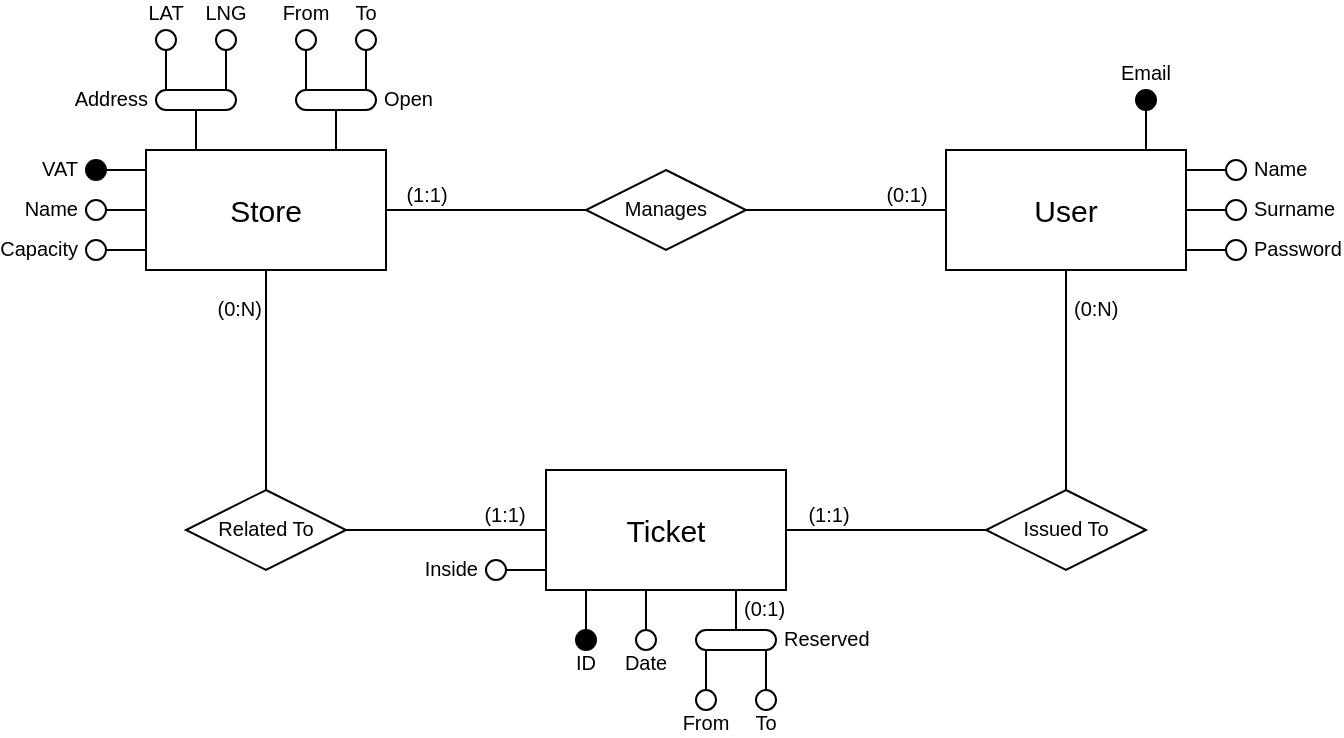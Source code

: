 <mxfile version="13.9.9" type="device"><diagram id="BDz7xMapI0InK161ZpDS" name="Pagina-1"><mxGraphModel dx="1351" dy="909" grid="1" gridSize="10" guides="1" tooltips="1" connect="1" arrows="1" fold="1" page="1" pageScale="1" pageWidth="1169" pageHeight="827" math="0" shadow="0"><root><mxCell id="0"/><mxCell id="1" parent="0"/><mxCell id="y-3dDVfaS3F6ozhuXuve-8" style="edgeStyle=orthogonalEdgeStyle;rounded=0;orthogonalLoop=1;jettySize=auto;html=1;exitX=1;exitY=0.5;exitDx=0;exitDy=0;endArrow=none;endFill=0;" parent="1" source="y-3dDVfaS3F6ozhuXuve-9" edge="1"><mxGeometry relative="1" as="geometry"><mxPoint x="320" y="240" as="targetPoint"/><Array as="points"><mxPoint x="320" y="240"/><mxPoint x="320" y="240"/></Array></mxGeometry></mxCell><mxCell id="y-3dDVfaS3F6ozhuXuve-9" value="VAT" style="ellipse;whiteSpace=wrap;html=1;aspect=fixed;fillColor=#000000;fontSize=10;verticalAlign=middle;align=right;labelPosition=left;verticalLabelPosition=middle;spacingBottom=2;spacingLeft=2;spacingRight=2;" parent="1" vertex="1"><mxGeometry x="290" y="235" width="10" height="10" as="geometry"/></mxCell><mxCell id="y-3dDVfaS3F6ozhuXuve-10" style="edgeStyle=orthogonalEdgeStyle;rounded=0;orthogonalLoop=1;jettySize=auto;html=1;exitX=1;exitY=0.5;exitDx=0;exitDy=0;endArrow=none;endFill=0;" parent="1" source="y-3dDVfaS3F6ozhuXuve-11" edge="1"><mxGeometry relative="1" as="geometry"><mxPoint x="320" y="260" as="targetPoint"/><Array as="points"><mxPoint x="320" y="260"/><mxPoint x="320" y="260"/></Array></mxGeometry></mxCell><mxCell id="y-3dDVfaS3F6ozhuXuve-11" value="Name" style="ellipse;whiteSpace=wrap;html=1;aspect=fixed;labelPosition=left;verticalLabelPosition=middle;align=right;verticalAlign=middle;spacingBottom=2;fontSize=10;spacingLeft=2;spacingRight=2;" parent="1" vertex="1"><mxGeometry x="290" y="255" width="10" height="10" as="geometry"/></mxCell><mxCell id="y-3dDVfaS3F6ozhuXuve-12" style="edgeStyle=orthogonalEdgeStyle;rounded=0;orthogonalLoop=1;jettySize=auto;html=1;exitX=1;exitY=0.5;exitDx=0;exitDy=0;endArrow=none;endFill=0;" parent="1" source="y-3dDVfaS3F6ozhuXuve-13" edge="1"><mxGeometry relative="1" as="geometry"><mxPoint x="320" y="280" as="targetPoint"/><Array as="points"><mxPoint x="320" y="280"/><mxPoint x="320" y="280"/></Array></mxGeometry></mxCell><mxCell id="y-3dDVfaS3F6ozhuXuve-13" value="Capacity" style="ellipse;whiteSpace=wrap;html=1;aspect=fixed;labelPosition=left;verticalLabelPosition=middle;align=right;verticalAlign=middle;spacingBottom=2;fontSize=10;spacingLeft=2;spacingRight=2;" parent="1" vertex="1"><mxGeometry x="290" y="275" width="10" height="10" as="geometry"/></mxCell><mxCell id="y-3dDVfaS3F6ozhuXuve-15" style="edgeStyle=orthogonalEdgeStyle;rounded=0;orthogonalLoop=1;jettySize=auto;html=1;entryX=0.05;entryY=0;entryDx=0;entryDy=0;entryPerimeter=0;endArrow=none;endFill=0;" parent="1" edge="1"><mxGeometry relative="1" as="geometry"><mxPoint x="345" y="210" as="sourcePoint"/><mxPoint x="345" y="230" as="targetPoint"/></mxGeometry></mxCell><mxCell id="y-3dDVfaS3F6ozhuXuve-22" style="edgeStyle=orthogonalEdgeStyle;rounded=0;orthogonalLoop=1;jettySize=auto;html=1;entryX=0.05;entryY=0;entryDx=0;entryDy=0;entryPerimeter=0;endArrow=none;endFill=0;" parent="1" source="y-3dDVfaS3F6ozhuXuve-23" edge="1"><mxGeometry relative="1" as="geometry"><mxPoint x="330" y="200" as="targetPoint"/></mxGeometry></mxCell><mxCell id="y-3dDVfaS3F6ozhuXuve-23" value="LAT" style="ellipse;whiteSpace=wrap;html=1;aspect=fixed;labelPosition=center;verticalLabelPosition=top;align=center;verticalAlign=bottom;fontSize=10;" parent="1" vertex="1"><mxGeometry x="325" y="170" width="10" height="10" as="geometry"/></mxCell><mxCell id="y-3dDVfaS3F6ozhuXuve-32" value="Address" style="rounded=1;whiteSpace=wrap;html=1;arcSize=50;fontSize=10;labelPosition=left;verticalLabelPosition=middle;align=right;verticalAlign=middle;spacingBottom=2;spacingLeft=2;spacingRight=2;" parent="1" vertex="1"><mxGeometry x="325" y="200" width="40" height="10" as="geometry"/></mxCell><mxCell id="y-3dDVfaS3F6ozhuXuve-34" style="edgeStyle=orthogonalEdgeStyle;rounded=0;orthogonalLoop=1;jettySize=auto;html=1;entryX=0.05;entryY=0;entryDx=0;entryDy=0;entryPerimeter=0;endArrow=none;endFill=0;" parent="1" source="y-3dDVfaS3F6ozhuXuve-35" edge="1"><mxGeometry relative="1" as="geometry"><mxPoint x="360" y="200" as="targetPoint"/></mxGeometry></mxCell><mxCell id="y-3dDVfaS3F6ozhuXuve-35" value="LNG" style="ellipse;whiteSpace=wrap;html=1;aspect=fixed;labelPosition=center;verticalLabelPosition=top;align=center;verticalAlign=bottom;fontSize=10;" parent="1" vertex="1"><mxGeometry x="355" y="170" width="10" height="10" as="geometry"/></mxCell><mxCell id="y-3dDVfaS3F6ozhuXuve-42" value="Store" style="whiteSpace=wrap;html=1;align=center;fontSize=15;" parent="1" vertex="1"><mxGeometry x="320" y="230" width="120" height="60" as="geometry"/></mxCell><mxCell id="y-3dDVfaS3F6ozhuXuve-59" style="edgeStyle=orthogonalEdgeStyle;rounded=0;orthogonalLoop=1;jettySize=auto;html=1;entryX=0.05;entryY=0;entryDx=0;entryDy=0;entryPerimeter=0;endArrow=none;endFill=0;" parent="1" edge="1"><mxGeometry relative="1" as="geometry"><mxPoint x="415" y="210" as="sourcePoint"/><mxPoint x="415" y="230" as="targetPoint"/></mxGeometry></mxCell><mxCell id="y-3dDVfaS3F6ozhuXuve-60" style="edgeStyle=orthogonalEdgeStyle;rounded=0;orthogonalLoop=1;jettySize=auto;html=1;entryX=0.05;entryY=0;entryDx=0;entryDy=0;entryPerimeter=0;endArrow=none;endFill=0;" parent="1" source="y-3dDVfaS3F6ozhuXuve-61" edge="1"><mxGeometry relative="1" as="geometry"><mxPoint x="400" y="200.0" as="targetPoint"/></mxGeometry></mxCell><mxCell id="y-3dDVfaS3F6ozhuXuve-61" value="From&lt;br&gt;" style="ellipse;whiteSpace=wrap;html=1;aspect=fixed;labelPosition=center;verticalLabelPosition=top;align=center;verticalAlign=bottom;fontSize=10;" parent="1" vertex="1"><mxGeometry x="395" y="170" width="10" height="10" as="geometry"/></mxCell><mxCell id="y-3dDVfaS3F6ozhuXuve-62" value="Open" style="rounded=1;whiteSpace=wrap;html=1;arcSize=50;fontSize=10;labelPosition=right;verticalLabelPosition=middle;align=left;verticalAlign=middle;spacingBottom=2;spacingLeft=2;spacingRight=2;" parent="1" vertex="1"><mxGeometry x="395" y="200" width="40" height="10" as="geometry"/></mxCell><mxCell id="y-3dDVfaS3F6ozhuXuve-63" style="edgeStyle=orthogonalEdgeStyle;rounded=0;orthogonalLoop=1;jettySize=auto;html=1;endArrow=none;endFill=0;" parent="1" source="y-3dDVfaS3F6ozhuXuve-64" edge="1"><mxGeometry relative="1" as="geometry"><mxPoint x="430" y="200" as="targetPoint"/></mxGeometry></mxCell><mxCell id="y-3dDVfaS3F6ozhuXuve-64" value="To" style="ellipse;whiteSpace=wrap;html=1;aspect=fixed;labelPosition=center;verticalLabelPosition=top;align=center;verticalAlign=bottom;fontSize=10;" parent="1" vertex="1"><mxGeometry x="425" y="170" width="10" height="10" as="geometry"/></mxCell><mxCell id="y-3dDVfaS3F6ozhuXuve-65" value="User" style="whiteSpace=wrap;html=1;align=center;fontSize=15;" parent="1" vertex="1"><mxGeometry x="720" y="230" width="120" height="60" as="geometry"/></mxCell><mxCell id="y-3dDVfaS3F6ozhuXuve-66" style="edgeStyle=orthogonalEdgeStyle;rounded=0;orthogonalLoop=1;jettySize=auto;html=1;exitX=0;exitY=0.5;exitDx=0;exitDy=0;endArrow=none;endFill=0;" parent="1" source="y-3dDVfaS3F6ozhuXuve-67" edge="1"><mxGeometry relative="1" as="geometry"><mxPoint x="840" y="240" as="targetPoint"/></mxGeometry></mxCell><mxCell id="y-3dDVfaS3F6ozhuXuve-67" value="Name" style="ellipse;whiteSpace=wrap;html=1;aspect=fixed;fontSize=10;verticalAlign=middle;align=left;labelPosition=right;verticalLabelPosition=middle;spacingBottom=2;direction=east;fillColor=#FFFFFF;spacingLeft=2;spacingRight=2;" parent="1" vertex="1"><mxGeometry x="860" y="235" width="10" height="10" as="geometry"/></mxCell><mxCell id="y-3dDVfaS3F6ozhuXuve-69" value="Surname" style="ellipse;whiteSpace=wrap;html=1;aspect=fixed;labelPosition=right;verticalLabelPosition=middle;align=left;verticalAlign=middle;spacingBottom=2;fontSize=10;direction=east;spacingLeft=2;spacingRight=2;" parent="1" vertex="1"><mxGeometry x="860" y="255" width="10" height="10" as="geometry"/></mxCell><mxCell id="y-3dDVfaS3F6ozhuXuve-71" value="Password" style="ellipse;whiteSpace=wrap;html=1;aspect=fixed;labelPosition=right;verticalLabelPosition=middle;align=left;verticalAlign=middle;spacingBottom=2;fontSize=10;direction=east;spacingLeft=2;spacingRight=2;" parent="1" vertex="1"><mxGeometry x="860" y="275" width="10" height="10" as="geometry"/></mxCell><mxCell id="y-3dDVfaS3F6ozhuXuve-72" style="edgeStyle=orthogonalEdgeStyle;rounded=0;orthogonalLoop=1;jettySize=auto;html=1;exitX=0;exitY=0.5;exitDx=0;exitDy=0;endArrow=none;endFill=0;" parent="1" edge="1"><mxGeometry relative="1" as="geometry"><mxPoint x="840" y="259.96" as="targetPoint"/><mxPoint x="860.0" y="259.96" as="sourcePoint"/></mxGeometry></mxCell><mxCell id="y-3dDVfaS3F6ozhuXuve-73" style="edgeStyle=orthogonalEdgeStyle;rounded=0;orthogonalLoop=1;jettySize=auto;html=1;exitX=0;exitY=0.5;exitDx=0;exitDy=0;endArrow=none;endFill=0;" parent="1" edge="1"><mxGeometry relative="1" as="geometry"><mxPoint x="840" y="279.96" as="targetPoint"/><mxPoint x="860.0" y="279.96" as="sourcePoint"/></mxGeometry></mxCell><mxCell id="y-3dDVfaS3F6ozhuXuve-77" style="edgeStyle=orthogonalEdgeStyle;rounded=0;orthogonalLoop=1;jettySize=auto;html=1;entryX=0.05;entryY=0;entryDx=0;entryDy=0;entryPerimeter=0;endArrow=none;endFill=0;" parent="1" source="y-3dDVfaS3F6ozhuXuve-78" edge="1"><mxGeometry relative="1" as="geometry"><mxPoint x="820" y="229.97" as="targetPoint"/></mxGeometry></mxCell><mxCell id="y-3dDVfaS3F6ozhuXuve-78" value="Email" style="ellipse;whiteSpace=wrap;html=1;aspect=fixed;labelPosition=center;verticalLabelPosition=top;align=center;verticalAlign=bottom;fontSize=10;fillColor=#000000;" parent="1" vertex="1"><mxGeometry x="815" y="199.97" width="10" height="10" as="geometry"/></mxCell><mxCell id="y-3dDVfaS3F6ozhuXuve-81" style="edgeStyle=orthogonalEdgeStyle;rounded=0;orthogonalLoop=1;jettySize=auto;html=1;entryX=0.05;entryY=0;entryDx=0;entryDy=0;entryPerimeter=0;endArrow=none;endFill=0;" parent="1" edge="1"><mxGeometry relative="1" as="geometry"><mxPoint x="615" y="450" as="sourcePoint"/><mxPoint x="615" y="470" as="targetPoint"/></mxGeometry></mxCell><mxCell id="y-3dDVfaS3F6ozhuXuve-120" value="(0:1)" style="edgeLabel;html=1;align=left;verticalAlign=middle;resizable=0;points=[];fontSize=10;labelPosition=right;verticalLabelPosition=middle;spacingLeft=2;spacingBottom=2;" parent="y-3dDVfaS3F6ozhuXuve-81" vertex="1" connectable="0"><mxGeometry x="-0.28" relative="1" as="geometry"><mxPoint y="2.8" as="offset"/></mxGeometry></mxCell><mxCell id="y-3dDVfaS3F6ozhuXuve-82" style="edgeStyle=orthogonalEdgeStyle;rounded=0;orthogonalLoop=1;jettySize=auto;html=1;entryX=0.125;entryY=1;entryDx=0;entryDy=0;entryPerimeter=0;endArrow=none;endFill=0;" parent="1" source="y-3dDVfaS3F6ozhuXuve-83" target="y-3dDVfaS3F6ozhuXuve-84" edge="1"><mxGeometry relative="1" as="geometry"><mxPoint x="580" y="580" as="targetPoint"/></mxGeometry></mxCell><mxCell id="y-3dDVfaS3F6ozhuXuve-83" value="From&lt;br&gt;" style="ellipse;whiteSpace=wrap;html=1;aspect=fixed;labelPosition=center;verticalLabelPosition=bottom;align=center;verticalAlign=top;fontSize=10;spacingTop=-6;" parent="1" vertex="1"><mxGeometry x="595" y="500" width="10" height="10" as="geometry"/></mxCell><mxCell id="y-3dDVfaS3F6ozhuXuve-84" value="Reserved" style="rounded=1;whiteSpace=wrap;html=1;arcSize=50;fontSize=10;labelPosition=right;verticalLabelPosition=middle;align=left;verticalAlign=middle;spacingBottom=2;spacingLeft=2;spacingRight=2;" parent="1" vertex="1"><mxGeometry x="595" y="470" width="40" height="10" as="geometry"/></mxCell><mxCell id="y-3dDVfaS3F6ozhuXuve-85" style="edgeStyle=orthogonalEdgeStyle;rounded=0;orthogonalLoop=1;jettySize=auto;html=1;endArrow=none;endFill=0;entryX=0.856;entryY=1.071;entryDx=0;entryDy=0;entryPerimeter=0;" parent="1" source="y-3dDVfaS3F6ozhuXuve-86" target="y-3dDVfaS3F6ozhuXuve-84" edge="1"><mxGeometry relative="1" as="geometry"><mxPoint x="610" y="580" as="targetPoint"/></mxGeometry></mxCell><mxCell id="y-3dDVfaS3F6ozhuXuve-86" value="To" style="ellipse;whiteSpace=wrap;html=1;aspect=fixed;labelPosition=center;verticalLabelPosition=bottom;align=center;verticalAlign=top;fontSize=10;spacingTop=-6;" parent="1" vertex="1"><mxGeometry x="625" y="500" width="10" height="10" as="geometry"/></mxCell><mxCell id="y-3dDVfaS3F6ozhuXuve-89" style="edgeStyle=orthogonalEdgeStyle;rounded=0;orthogonalLoop=1;jettySize=auto;html=1;entryX=0.125;entryY=1;entryDx=0;entryDy=0;entryPerimeter=0;endArrow=none;endFill=0;" parent="1" source="y-3dDVfaS3F6ozhuXuve-90" edge="1"><mxGeometry relative="1" as="geometry"><mxPoint x="570" y="450" as="targetPoint"/></mxGeometry></mxCell><mxCell id="y-3dDVfaS3F6ozhuXuve-90" value="Date" style="ellipse;whiteSpace=wrap;html=1;aspect=fixed;labelPosition=center;verticalLabelPosition=bottom;align=center;verticalAlign=top;fontSize=10;spacingTop=-6;" parent="1" vertex="1"><mxGeometry x="565" y="470" width="10" height="10" as="geometry"/></mxCell><mxCell id="y-3dDVfaS3F6ozhuXuve-95" style="edgeStyle=orthogonalEdgeStyle;rounded=0;orthogonalLoop=1;jettySize=auto;html=1;entryX=0.125;entryY=1;entryDx=0;entryDy=0;entryPerimeter=0;endArrow=none;endFill=0;" parent="1" source="y-3dDVfaS3F6ozhuXuve-96" edge="1"><mxGeometry relative="1" as="geometry"><mxPoint x="540" y="450" as="targetPoint"/></mxGeometry></mxCell><mxCell id="y-3dDVfaS3F6ozhuXuve-96" value="ID" style="ellipse;whiteSpace=wrap;html=1;aspect=fixed;labelPosition=center;verticalLabelPosition=bottom;align=center;verticalAlign=top;fontSize=10;spacingTop=-6;fillColor=#000000;" parent="1" vertex="1"><mxGeometry x="535" y="470" width="10" height="10" as="geometry"/></mxCell><mxCell id="y-3dDVfaS3F6ozhuXuve-101" style="edgeStyle=orthogonalEdgeStyle;rounded=0;orthogonalLoop=1;jettySize=auto;html=1;exitX=0;exitY=0.5;exitDx=0;exitDy=0;entryX=1;entryY=0.5;entryDx=0;entryDy=0;endArrow=none;endFill=0;fontSize=15;" parent="1" source="y-3dDVfaS3F6ozhuXuve-100" target="y-3dDVfaS3F6ozhuXuve-42" edge="1"><mxGeometry relative="1" as="geometry"/></mxCell><mxCell id="y-3dDVfaS3F6ozhuXuve-116" value="(1:1)" style="edgeLabel;html=1;align=center;verticalAlign=bottom;resizable=0;points=[];fontSize=10;labelPosition=center;verticalLabelPosition=top;" parent="y-3dDVfaS3F6ozhuXuve-101" vertex="1" connectable="0"><mxGeometry x="0.704" relative="1" as="geometry"><mxPoint x="5.2" as="offset"/></mxGeometry></mxCell><mxCell id="y-3dDVfaS3F6ozhuXuve-102" style="edgeStyle=orthogonalEdgeStyle;rounded=0;orthogonalLoop=1;jettySize=auto;html=1;exitX=1;exitY=0.5;exitDx=0;exitDy=0;entryX=0;entryY=0.5;entryDx=0;entryDy=0;endArrow=none;endFill=0;fontSize=15;" parent="1" source="y-3dDVfaS3F6ozhuXuve-100" target="y-3dDVfaS3F6ozhuXuve-65" edge="1"><mxGeometry relative="1" as="geometry"/></mxCell><mxCell id="y-3dDVfaS3F6ozhuXuve-117" value="(0:1)" style="edgeLabel;html=1;align=center;verticalAlign=bottom;resizable=0;points=[];fontSize=10;labelPosition=center;verticalLabelPosition=top;" parent="y-3dDVfaS3F6ozhuXuve-102" vertex="1" connectable="0"><mxGeometry x="0.744" y="-1" relative="1" as="geometry"><mxPoint x="-7.2" y="-1" as="offset"/></mxGeometry></mxCell><mxCell id="y-3dDVfaS3F6ozhuXuve-100" value="Manages" style="shape=rhombus;perimeter=rhombusPerimeter;whiteSpace=wrap;html=1;align=center;fontSize=10;fillColor=#FFFFFF;spacingBottom=2;" parent="1" vertex="1"><mxGeometry x="540" y="240" width="80" height="40" as="geometry"/></mxCell><mxCell id="y-3dDVfaS3F6ozhuXuve-104" style="edgeStyle=orthogonalEdgeStyle;rounded=0;orthogonalLoop=1;jettySize=auto;html=1;entryX=0.5;entryY=1;entryDx=0;entryDy=0;endArrow=none;endFill=0;fontSize=10;" parent="1" source="y-3dDVfaS3F6ozhuXuve-103" target="y-3dDVfaS3F6ozhuXuve-65" edge="1"><mxGeometry relative="1" as="geometry"/></mxCell><mxCell id="y-3dDVfaS3F6ozhuXuve-118" value="(0:N)" style="edgeLabel;html=1;align=left;verticalAlign=middle;resizable=0;points=[];fontSize=10;labelPosition=right;verticalLabelPosition=middle;spacingBottom=2;spacingLeft=2;" parent="y-3dDVfaS3F6ozhuXuve-104" vertex="1" connectable="0"><mxGeometry x="0.738" relative="1" as="geometry"><mxPoint y="5.43" as="offset"/></mxGeometry></mxCell><mxCell id="y-3dDVfaS3F6ozhuXuve-105" style="edgeStyle=orthogonalEdgeStyle;rounded=0;orthogonalLoop=1;jettySize=auto;html=1;entryX=1;entryY=0.5;entryDx=0;entryDy=0;endArrow=none;endFill=0;fontSize=10;" parent="1" source="y-3dDVfaS3F6ozhuXuve-103" edge="1"><mxGeometry relative="1" as="geometry"><mxPoint x="640" y="420" as="targetPoint"/></mxGeometry></mxCell><mxCell id="y-3dDVfaS3F6ozhuXuve-119" value="(1:1)" style="edgeLabel;html=1;align=center;verticalAlign=bottom;resizable=0;points=[];fontSize=10;labelPosition=center;verticalLabelPosition=top;" parent="y-3dDVfaS3F6ozhuXuve-105" vertex="1" connectable="0"><mxGeometry x="0.736" y="-1" relative="1" as="geometry"><mxPoint x="6.8" y="1" as="offset"/></mxGeometry></mxCell><mxCell id="y-3dDVfaS3F6ozhuXuve-103" value="Issued To" style="shape=rhombus;perimeter=rhombusPerimeter;whiteSpace=wrap;html=1;align=center;fontSize=10;fillColor=#FFFFFF;spacingBottom=2;" parent="1" vertex="1"><mxGeometry x="740" y="400" width="80" height="40" as="geometry"/></mxCell><mxCell id="y-3dDVfaS3F6ozhuXuve-107" style="edgeStyle=orthogonalEdgeStyle;rounded=0;orthogonalLoop=1;jettySize=auto;html=1;entryX=0;entryY=0.5;entryDx=0;entryDy=0;endArrow=none;endFill=0;fontSize=10;" parent="1" source="y-3dDVfaS3F6ozhuXuve-106" edge="1"><mxGeometry relative="1" as="geometry"><mxPoint x="520" y="420" as="targetPoint"/></mxGeometry></mxCell><mxCell id="y-3dDVfaS3F6ozhuXuve-121" value="(1:1)" style="edgeLabel;html=1;align=center;verticalAlign=bottom;resizable=0;points=[];fontSize=10;labelPosition=center;verticalLabelPosition=top;" parent="y-3dDVfaS3F6ozhuXuve-107" vertex="1" connectable="0"><mxGeometry x="0.584" relative="1" as="geometry"><mxPoint as="offset"/></mxGeometry></mxCell><mxCell id="y-3dDVfaS3F6ozhuXuve-108" style="edgeStyle=orthogonalEdgeStyle;rounded=0;orthogonalLoop=1;jettySize=auto;html=1;entryX=0.5;entryY=1;entryDx=0;entryDy=0;endArrow=none;endFill=0;fontSize=10;" parent="1" source="y-3dDVfaS3F6ozhuXuve-106" target="y-3dDVfaS3F6ozhuXuve-42" edge="1"><mxGeometry relative="1" as="geometry"/></mxCell><mxCell id="y-3dDVfaS3F6ozhuXuve-122" value="(0:N)" style="edgeLabel;html=1;align=right;verticalAlign=middle;resizable=0;points=[];fontSize=10;labelPosition=left;verticalLabelPosition=middle;spacingBottom=2;spacingRight=2;" parent="y-3dDVfaS3F6ozhuXuve-108" vertex="1" connectable="0"><mxGeometry x="0.76" y="1" relative="1" as="geometry"><mxPoint x="1" y="6.8" as="offset"/></mxGeometry></mxCell><mxCell id="y-3dDVfaS3F6ozhuXuve-106" value="Related To" style="shape=rhombus;perimeter=rhombusPerimeter;whiteSpace=wrap;html=1;align=center;fontSize=10;fillColor=#FFFFFF;spacingBottom=2;" parent="1" vertex="1"><mxGeometry x="340" y="400" width="80" height="40" as="geometry"/></mxCell><mxCell id="y-3dDVfaS3F6ozhuXuve-111" value="Ticket" style="whiteSpace=wrap;html=1;align=center;fontSize=15;" parent="1" vertex="1"><mxGeometry x="520" y="390" width="120" height="60" as="geometry"/></mxCell><mxCell id="0cLb7yQkl8sFIq8I2Ng7-3" style="edgeStyle=orthogonalEdgeStyle;rounded=0;orthogonalLoop=1;jettySize=auto;html=1;exitX=1;exitY=0.5;exitDx=0;exitDy=0;endArrow=none;endFill=0;" edge="1" parent="1" source="0cLb7yQkl8sFIq8I2Ng7-4"><mxGeometry relative="1" as="geometry"><mxPoint x="520.0" y="440" as="targetPoint"/><Array as="points"><mxPoint x="520" y="440"/><mxPoint x="520" y="440"/></Array></mxGeometry></mxCell><mxCell id="0cLb7yQkl8sFIq8I2Ng7-4" value="Inside" style="ellipse;whiteSpace=wrap;html=1;aspect=fixed;labelPosition=left;verticalLabelPosition=middle;align=right;verticalAlign=middle;spacingBottom=2;fontSize=10;spacingLeft=2;spacingRight=2;" vertex="1" parent="1"><mxGeometry x="490" y="435" width="10" height="10" as="geometry"/></mxCell></root></mxGraphModel></diagram></mxfile>